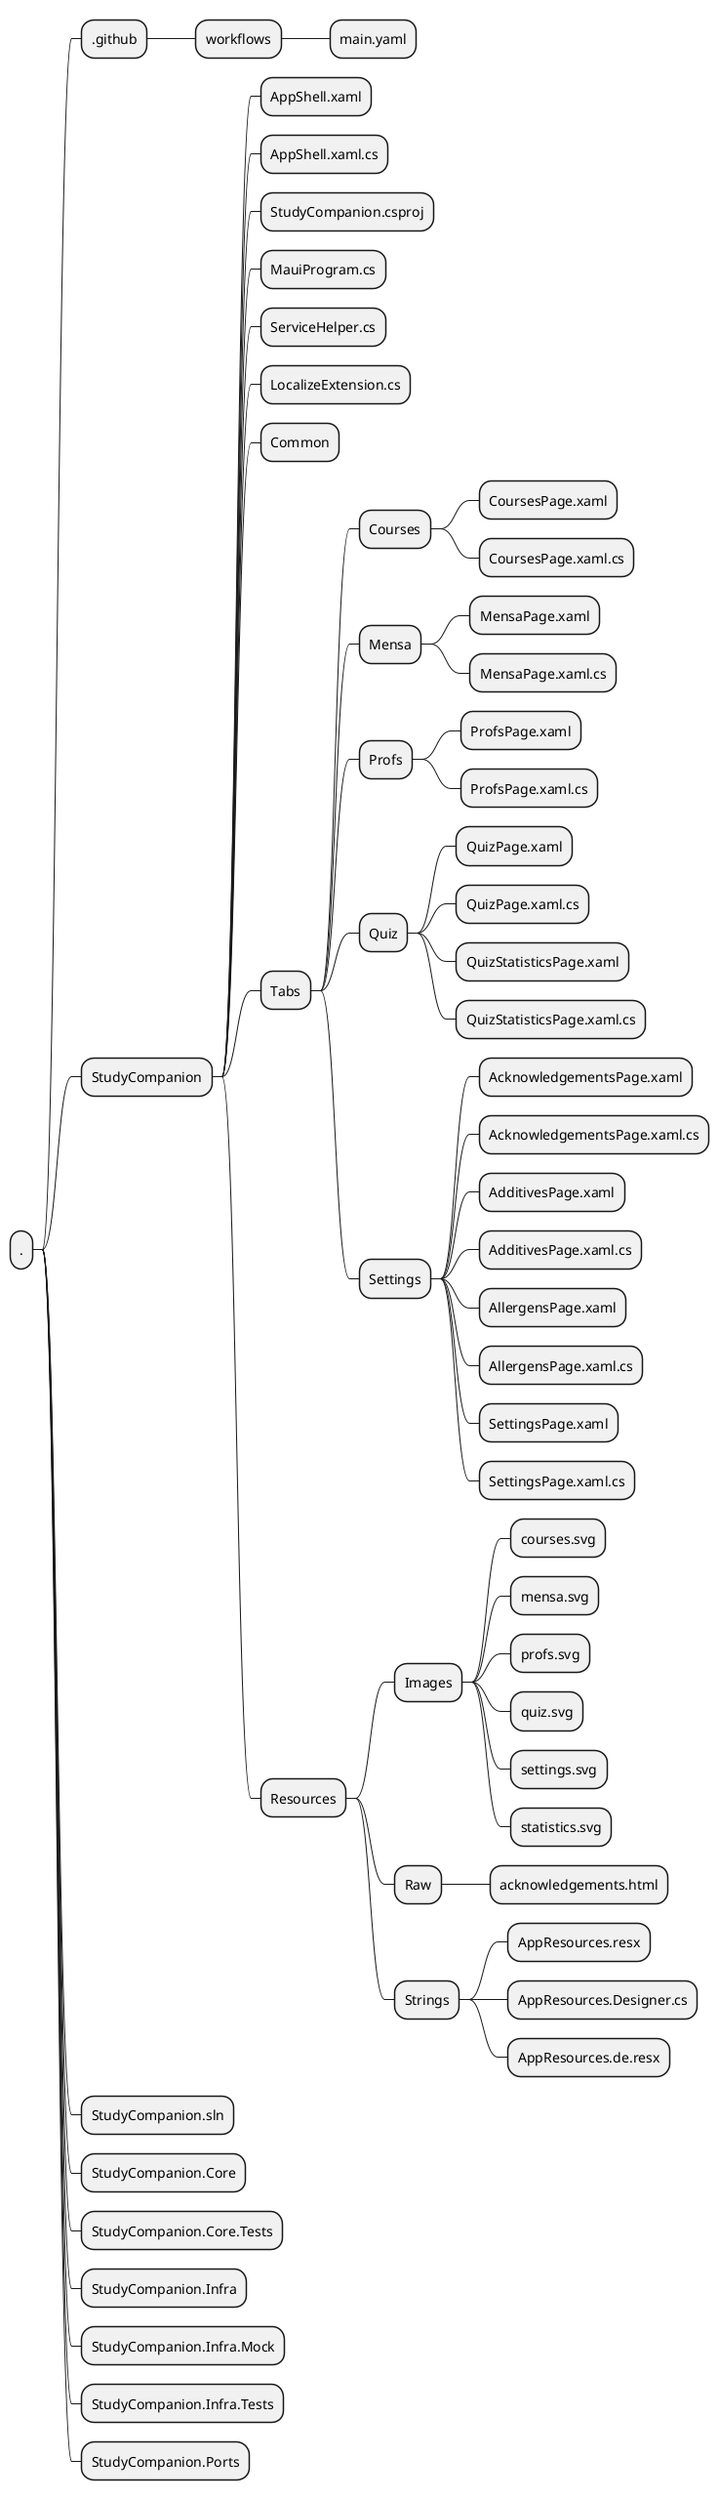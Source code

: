 
@startmindmap
* .
** .github
*** workflows
**** main.yaml
** StudyCompanion
' *** App.xaml
' *** App.xaml.cs
*** AppShell.xaml
*** AppShell.xaml.cs
*** StudyCompanion.csproj
' *** MainPage.xaml
' *** MainPage.xaml.cs
*** MauiProgram.cs
*** ServiceHelper.cs
*** LocalizeExtension.cs
' *** Platforms
' **** Android
' **** MacCatalyst
' **** Tizen
' **** Windows
' **** iOS
' *** Properties
'**** launchSettings.json
*** Common
*** Tabs
**** Courses
***** CoursesPage.xaml
***** CoursesPage.xaml.cs
**** Mensa
***** MensaPage.xaml
***** MensaPage.xaml.cs
**** Profs
***** ProfsPage.xaml
***** ProfsPage.xaml.cs
**** Quiz
***** QuizPage.xaml
***** QuizPage.xaml.cs
***** QuizStatisticsPage.xaml
***** QuizStatisticsPage.xaml.cs
**** Settings
***** AcknowledgementsPage.xaml
***** AcknowledgementsPage.xaml.cs
***** AdditivesPage.xaml
***** AdditivesPage.xaml.cs
***** AllergensPage.xaml
***** AllergensPage.xaml.cs
***** SettingsPage.xaml
***** SettingsPage.xaml.cs
*** Resources
' **** AppIcon
' **** Fonts
**** Images
***** courses.svg
***** mensa.svg
***** profs.svg
***** quiz.svg
***** settings.svg
***** statistics.svg
**** Raw
***** acknowledgements.html
' **** Splash
**** Strings
***** AppResources.resx
***** AppResources.Designer.cs
***** AppResources.de.resx
' **** Styles
** StudyCompanion.sln
'** bin
'** obj
** StudyCompanion.Core
** StudyCompanion.Core.Tests
** StudyCompanion.Infra
** StudyCompanion.Infra.Mock
** StudyCompanion.Infra.Tests
** StudyCompanion.Ports
@endmindmap
